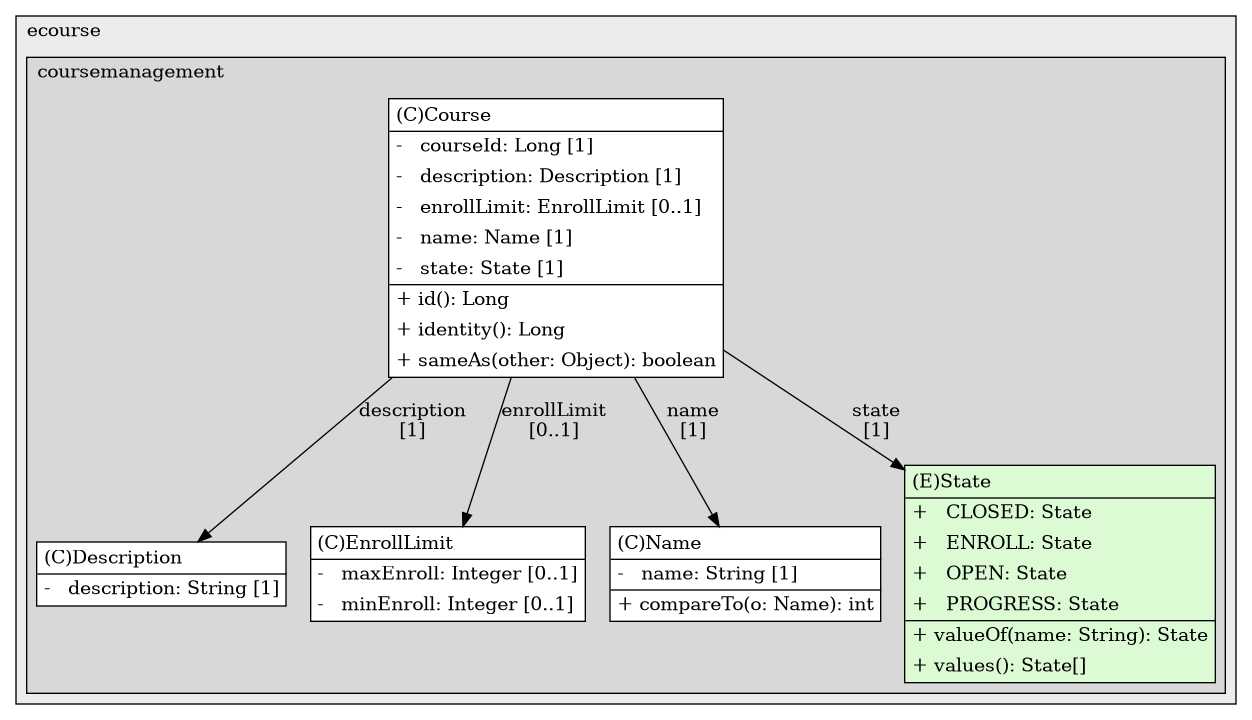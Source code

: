 @startuml

/' diagram meta data start
config=StructureConfiguration;
{
  "projectClassification": {
    "searchMode": "OpenProject", // OpenProject, AllProjects
    "includedProjects": "",
    "pathEndKeywords": "*.impl",
    "isClientPath": "",
    "isClientName": "",
    "isTestPath": "",
    "isTestName": "",
    "isMappingPath": "",
    "isMappingName": "",
    "isDataAccessPath": "",
    "isDataAccessName": "",
    "isDataStructurePath": "",
    "isDataStructureName": "",
    "isInterfaceStructuresPath": "",
    "isInterfaceStructuresName": "",
    "isEntryPointPath": "",
    "isEntryPointName": "",
    "treatFinalFieldsAsMandatory": false
  },
  "graphRestriction": {
    "classPackageExcludeFilter": "",
    "classPackageIncludeFilter": "",
    "classNameExcludeFilter": "",
    "classNameIncludeFilter": "",
    "methodNameExcludeFilter": "",
    "methodNameIncludeFilter": "",
    "removeByInheritance": "", // inheritance/annotation based filtering is done in a second step
    "removeByAnnotation": "",
    "removeByClassPackage": "", // cleanup the graph after inheritance/annotation based filtering is done
    "removeByClassName": "",
    "cutMappings": false,
    "cutEnum": false,
    "cutTests": true,
    "cutClient": true,
    "cutDataAccess": true,
    "cutInterfaceStructures": false,
    "cutDataStructures": true,
    "cutGetterAndSetter": true,
    "cutConstructors": true
  },
  "graphTraversal": {
    "forwardDepth": 999,
    "backwardDepth": 0,
    "classPackageExcludeFilter": "",
    "classPackageIncludeFilter": "",
    "classNameExcludeFilter": "",
    "classNameIncludeFilter": "",
    "methodNameExcludeFilter": "",
    "methodNameIncludeFilter": "",
    "hideMappings": false,
    "hideDataStructures": false,
    "hidePrivateMethods": false,
    "hideInterfaceCalls": false, // indirection: implementation -> interface (is hidden) -> implementation
    "onlyShowApplicationEntryPoints": false, // root node is included
    "useMethodCallsForStructureDiagram": "ForwardOnly" // ForwardOnly, BothDirections, No
  },
  "details": {
    "aggregation": "GroupByClass", // ByClass, GroupByClass, None
    "showClassGenericTypes": true,
    "showMethods": true,
    "showMethodParameterNames": true,
    "showMethodParameterTypes": true,
    "showMethodReturnType": true,
    "showPackageLevels": 2,
    "showDetailedClassStructure": true
  },
  "rootClass": "eapli.ecourse.coursemanagement.domain.Course",
  "extensionCallbackMethod": "" // qualified.class.name#methodName - signature: public static String method(String)
}
diagram meta data end '/



digraph g {
    rankdir="TB"
    splines=polyline
    

'nodes 
subgraph cluster_1911013184 { 
   	label=ecourse
	labeljust=l
	fillcolor="#ececec"
	style=filled
   
   subgraph cluster_861892108 { 
   	label=coursemanagement
	labeljust=l
	fillcolor="#d8d8d8"
	style=filled
   
   Course1854509879[
	label=<<TABLE BORDER="1" CELLBORDER="0" CELLPADDING="4" CELLSPACING="0">
<TR><TD ALIGN="LEFT" >(C)Course</TD></TR>
<HR/>
<TR><TD ALIGN="LEFT" >-   courseId: Long [1]</TD></TR>
<TR><TD ALIGN="LEFT" >-   description: Description [1]</TD></TR>
<TR><TD ALIGN="LEFT" >-   enrollLimit: EnrollLimit [0..1]</TD></TR>
<TR><TD ALIGN="LEFT" >-   name: Name [1]</TD></TR>
<TR><TD ALIGN="LEFT" >-   state: State [1]</TD></TR>
<HR/>
<TR><TD ALIGN="LEFT" >+ id(): Long</TD></TR>
<TR><TD ALIGN="LEFT" >+ identity(): Long</TD></TR>
<TR><TD ALIGN="LEFT" >+ sameAs(other: Object): boolean</TD></TR>
</TABLE>>
	style=filled
	margin=0
	shape=plaintext
	fillcolor="#FFFFFF"
];

Description1854509879[
	label=<<TABLE BORDER="1" CELLBORDER="0" CELLPADDING="4" CELLSPACING="0">
<TR><TD ALIGN="LEFT" >(C)Description</TD></TR>
<HR/>
<TR><TD ALIGN="LEFT" >-   description: String [1]</TD></TR>
</TABLE>>
	style=filled
	margin=0
	shape=plaintext
	fillcolor="#FFFFFF"
];

EnrollLimit1854509879[
	label=<<TABLE BORDER="1" CELLBORDER="0" CELLPADDING="4" CELLSPACING="0">
<TR><TD ALIGN="LEFT" >(C)EnrollLimit</TD></TR>
<HR/>
<TR><TD ALIGN="LEFT" >-   maxEnroll: Integer [0..1]</TD></TR>
<TR><TD ALIGN="LEFT" >-   minEnroll: Integer [0..1]</TD></TR>
</TABLE>>
	style=filled
	margin=0
	shape=plaintext
	fillcolor="#FFFFFF"
];

Name1854509879[
	label=<<TABLE BORDER="1" CELLBORDER="0" CELLPADDING="4" CELLSPACING="0">
<TR><TD ALIGN="LEFT" >(C)Name</TD></TR>
<HR/>
<TR><TD ALIGN="LEFT" >-   name: String [1]</TD></TR>
<HR/>
<TR><TD ALIGN="LEFT" >+ compareTo(o: Name): int</TD></TR>
</TABLE>>
	style=filled
	margin=0
	shape=plaintext
	fillcolor="#FFFFFF"
];

State1854509879[
	label=<<TABLE BORDER="1" CELLBORDER="0" CELLPADDING="4" CELLSPACING="0">
<TR><TD ALIGN="LEFT" >(E)State</TD></TR>
<HR/>
<TR><TD ALIGN="LEFT" >+   CLOSED: State</TD></TR>
<TR><TD ALIGN="LEFT" >+   ENROLL: State</TD></TR>
<TR><TD ALIGN="LEFT" >+   OPEN: State</TD></TR>
<TR><TD ALIGN="LEFT" >+   PROGRESS: State</TD></TR>
<HR/>
<TR><TD ALIGN="LEFT" >+ valueOf(name: String): State</TD></TR>
<TR><TD ALIGN="LEFT" >+ values(): State[]</TD></TR>
</TABLE>>
	style=filled
	margin=0
	shape=plaintext
	fillcolor="#DCFBD5"
];
} 
} 

'edges    
Course1854509879 -> Description1854509879[label="description
[1]"];
Course1854509879 -> EnrollLimit1854509879[label="enrollLimit
[0..1]"];
Course1854509879 -> Name1854509879[label="name
[1]"];
Course1854509879 -> State1854509879[label="state
[1]"];
    
}
@enduml